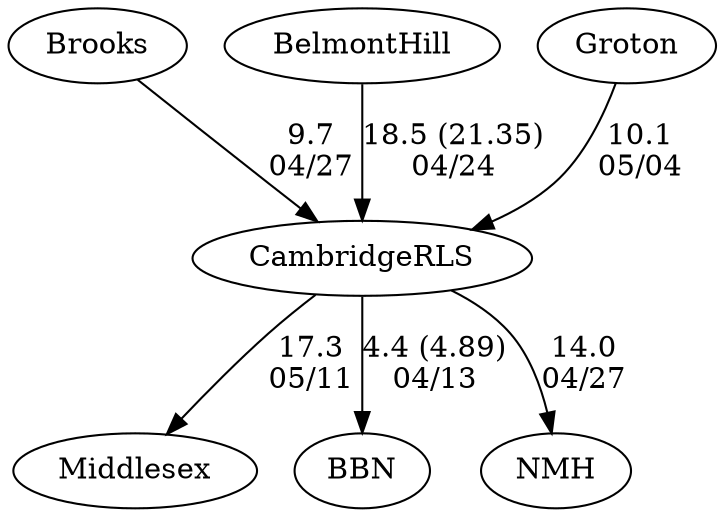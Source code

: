 digraph boys4foursCambridgeRLS {Brooks [URL="boys4foursCambridgeRLSBrooks.html"];Middlesex [URL="boys4foursCambridgeRLSMiddlesex.html"];BelmontHill [URL="boys4foursCambridgeRLSBelmontHill.html"];CambridgeRLS [URL="boys4foursCambridgeRLSCambridgeRLS.html"];BBN [URL="boys4foursCambridgeRLSBBN.html"];Groton [URL="boys4foursCambridgeRLSGroton.html"];NMH [URL="boys4foursCambridgeRLSNMH.html"];BelmontHill -> CambridgeRLS[label="18.5 (21.35)
04/24", weight="82", tooltip="NEIRA Boys Fours,Belmont Hill, Middlesex, CRLS			
Distance: 1300 Conditions: Good water with swirling winds -- sometimes cross-head, sometimes cross-tail, sometimes straight cross, varying race-to-race. Comments: The 3V4 race was action-packed: MX caught an over-the-head, boat-stopping crab just over a minute into the race, while the 3-seat of the BHS crew had his oar pop out of his oarlock not once but twice during the race; these incidents caused stoppages of significant duration for both crews. An oarsman in the CRLS 1V4 tested positive for Covid prior to the race and the crew was thus unable to compete today.
Thanks to Middlesex and CRLS for a great day of racing on the Charles!
None", URL="https://www.row2k.com/results/resultspage.cfm?UID=95B6D80715F8274903E678063EA5058A&cat=1", random="random"]; 
Groton -> CambridgeRLS[label="10.1
05/04", weight="90", tooltip="NEIRA,Cambridge Rindge and Latin HS at Groton			
Distance: 1225 m. Conditions: Very little current. Flat water. Beginning with the second boats, a slight amount of headwind. Race order G4, B4, G3, B3, G2, B2, G1, B1 Comments: Great racing conditions and great racing by the crews.
In the G2, the start was strokes on the line instead of bow balls.
Thank you CRLS for an excellent afternoon.
None", URL="https://www.row2k.com/results/resultspage.cfm?UID=CF11D4E6381F0019C765544CCA920DEE&cat=5", random="random"]; 
CambridgeRLS -> BBN[label="4.4 (4.89)
04/13", weight="96", tooltip="NEIRA Boys & Girls Fours,BB&N CRLS			
Distance: 1350 M Conditions: Crossing tail wind at the start, to crossing head wind in last 1/3. Conmditions varoed durig the day Comments: A good day for all racers lining up in a crossing tail wind at the start.
None", URL="https://www.row2k.com/results/resultspage.cfm?UID=F2BDD2379584CF678DC6C30959529211&cat=5", random="random"]; 
Brooks -> CambridgeRLS[label="9.7
04/27", weight="91", tooltip="NEIRA Boys & Girls Fours,Brooks vs NMH, Middlesex and CRLS			
Distance: 1500m Conditions: Conditions evolved from a slight headwind with flat water to a 12-15 mph cross headwind with significant chop in the middle 500m. Races were 4-3-2-1-5. Times should bet be compared between events. Comments: Thank you to our guests for our first bog day using the new facility! Good luck this season and hope to see you at NEIRAs.
None", URL="https://www.row2k.com/results/resultspage.cfm?UID=DA7A1EFD458CB4B765258C3FD9635963&cat=5", random="random"]; 
CambridgeRLS -> NMH[label="14.0
04/27", weight="86", tooltip="NEIRA Boys & Girls Fours,Brooks vs NMH, Middlesex and CRLS			
Distance: 1500m Conditions: Conditions evolved from a slight headwind with flat water to a 12-15 mph cross headwind with significant chop in the middle 500m. Races were 4-3-2-1-5. Times should bet be compared between events. Comments: Thank you to our guests for our first bog day using the new facility! Good luck this season and hope to see you at NEIRAs.
None", URL="https://www.row2k.com/results/resultspage.cfm?UID=DA7A1EFD458CB4B765258C3FD9635963&cat=5", random="random"]; 
CambridgeRLS -> Middlesex[label="17.3
05/11", weight="83", tooltip="NEIRA Boys & Girls Fours,Middlesex vs. Cambridge Rindge and Latin School			
Distance: 1500m Conditions: Variable headwind. Strongest during the Girls and Boys 2nd boat races. Water was mostly flat in the middle third of the course, with more chop in the first and last 500m. Again strongest during the 2nd boat races. Comments: Good job by the coxswains and the aligner working with some tricky wind at the starting line. Race order G4-B4-G3-B3-G2-B2-G1-B1. Finish order in the G3 race confirmed by camera at the finish line. Well rowed by all crews. Thank you CRLS for joining us for a great afternoon of racing!
None", URL="https://www.row2k.com/results/resultspage.cfm?UID=61A86E8629F7DAFB0E0306631556FC20&cat=5", random="random"]}